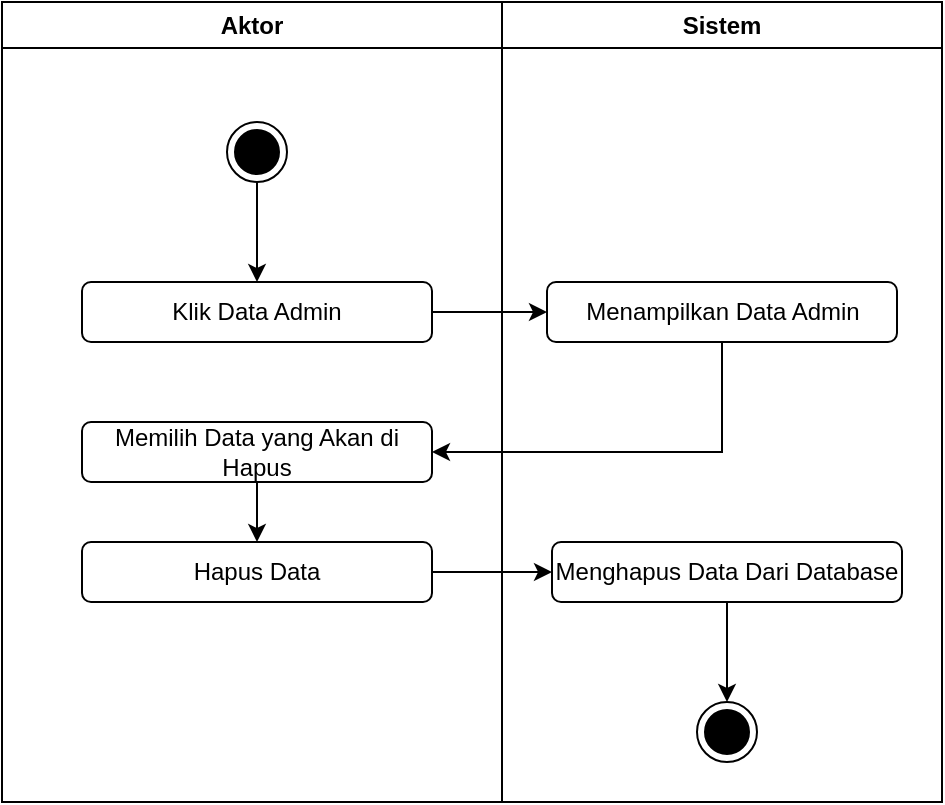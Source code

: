 <mxfile version="21.6.5" type="github">
  <diagram id="kgpKYQtTHZ0yAKxKKP6v" name="Page-1">
    <mxGraphModel dx="797" dy="746" grid="1" gridSize="10" guides="1" tooltips="1" connect="1" arrows="1" fold="1" page="1" pageScale="1" pageWidth="850" pageHeight="1100" math="0" shadow="0">
      <root>
        <mxCell id="0" />
        <mxCell id="1" parent="0" />
        <mxCell id="yV21jFgFXQ5YjGtAwndk-1" value="Aktor" style="swimlane;whiteSpace=wrap;html=1;" vertex="1" parent="1">
          <mxGeometry x="180" y="80" width="250" height="400" as="geometry" />
        </mxCell>
        <mxCell id="yV21jFgFXQ5YjGtAwndk-2" style="edgeStyle=orthogonalEdgeStyle;rounded=0;orthogonalLoop=1;jettySize=auto;html=1;entryX=0.5;entryY=0;entryDx=0;entryDy=0;" edge="1" parent="yV21jFgFXQ5YjGtAwndk-1" source="yV21jFgFXQ5YjGtAwndk-3" target="yV21jFgFXQ5YjGtAwndk-4">
          <mxGeometry relative="1" as="geometry" />
        </mxCell>
        <mxCell id="yV21jFgFXQ5YjGtAwndk-3" value="" style="ellipse;html=1;shape=endState;fillColor=#000000;strokeColor=#000000;" vertex="1" parent="yV21jFgFXQ5YjGtAwndk-1">
          <mxGeometry x="112.5" y="60" width="30" height="30" as="geometry" />
        </mxCell>
        <mxCell id="yV21jFgFXQ5YjGtAwndk-4" value="Klik Data Admin" style="rounded=1;whiteSpace=wrap;html=1;" vertex="1" parent="yV21jFgFXQ5YjGtAwndk-1">
          <mxGeometry x="40" y="140" width="175" height="30" as="geometry" />
        </mxCell>
        <mxCell id="yV21jFgFXQ5YjGtAwndk-24" style="edgeStyle=orthogonalEdgeStyle;rounded=0;orthogonalLoop=1;jettySize=auto;html=1;" edge="1" parent="yV21jFgFXQ5YjGtAwndk-1" source="yV21jFgFXQ5YjGtAwndk-9" target="yV21jFgFXQ5YjGtAwndk-11">
          <mxGeometry relative="1" as="geometry" />
        </mxCell>
        <mxCell id="yV21jFgFXQ5YjGtAwndk-9" value="Memilih Data yang Akan di Hapus" style="rounded=1;whiteSpace=wrap;html=1;" vertex="1" parent="yV21jFgFXQ5YjGtAwndk-1">
          <mxGeometry x="40" y="210" width="175" height="30" as="geometry" />
        </mxCell>
        <mxCell id="yV21jFgFXQ5YjGtAwndk-11" value="Hapus Data" style="rounded=1;whiteSpace=wrap;html=1;" vertex="1" parent="yV21jFgFXQ5YjGtAwndk-1">
          <mxGeometry x="40" y="270" width="175" height="30" as="geometry" />
        </mxCell>
        <mxCell id="yV21jFgFXQ5YjGtAwndk-12" value="Sistem" style="swimlane;whiteSpace=wrap;html=1;" vertex="1" parent="1">
          <mxGeometry x="430" y="80" width="220" height="400" as="geometry" />
        </mxCell>
        <mxCell id="yV21jFgFXQ5YjGtAwndk-13" value="Menampilkan Data Admin" style="rounded=1;whiteSpace=wrap;html=1;" vertex="1" parent="yV21jFgFXQ5YjGtAwndk-12">
          <mxGeometry x="22.5" y="140" width="175" height="30" as="geometry" />
        </mxCell>
        <mxCell id="yV21jFgFXQ5YjGtAwndk-15" style="edgeStyle=orthogonalEdgeStyle;rounded=0;orthogonalLoop=1;jettySize=auto;html=1;entryX=0.5;entryY=0;entryDx=0;entryDy=0;" edge="1" parent="yV21jFgFXQ5YjGtAwndk-12" source="yV21jFgFXQ5YjGtAwndk-16" target="yV21jFgFXQ5YjGtAwndk-17">
          <mxGeometry relative="1" as="geometry" />
        </mxCell>
        <mxCell id="yV21jFgFXQ5YjGtAwndk-16" value="Menghapus Data Dari Database" style="rounded=1;whiteSpace=wrap;html=1;" vertex="1" parent="yV21jFgFXQ5YjGtAwndk-12">
          <mxGeometry x="25" y="270" width="175" height="30" as="geometry" />
        </mxCell>
        <mxCell id="yV21jFgFXQ5YjGtAwndk-17" value="" style="ellipse;html=1;shape=endState;fillColor=#000000;strokeColor=#000000;" vertex="1" parent="yV21jFgFXQ5YjGtAwndk-12">
          <mxGeometry x="97.5" y="350" width="30" height="30" as="geometry" />
        </mxCell>
        <mxCell id="yV21jFgFXQ5YjGtAwndk-18" style="edgeStyle=orthogonalEdgeStyle;rounded=0;orthogonalLoop=1;jettySize=auto;html=1;exitX=1;exitY=0.5;exitDx=0;exitDy=0;entryX=0;entryY=0.5;entryDx=0;entryDy=0;" edge="1" parent="1" source="yV21jFgFXQ5YjGtAwndk-4" target="yV21jFgFXQ5YjGtAwndk-13">
          <mxGeometry relative="1" as="geometry" />
        </mxCell>
        <mxCell id="yV21jFgFXQ5YjGtAwndk-21" style="edgeStyle=orthogonalEdgeStyle;rounded=0;orthogonalLoop=1;jettySize=auto;html=1;exitX=1;exitY=0.5;exitDx=0;exitDy=0;entryX=0;entryY=0.5;entryDx=0;entryDy=0;" edge="1" parent="1" source="yV21jFgFXQ5YjGtAwndk-11" target="yV21jFgFXQ5YjGtAwndk-16">
          <mxGeometry relative="1" as="geometry" />
        </mxCell>
        <mxCell id="yV21jFgFXQ5YjGtAwndk-22" style="edgeStyle=orthogonalEdgeStyle;rounded=0;orthogonalLoop=1;jettySize=auto;html=1;entryX=1;entryY=0.5;entryDx=0;entryDy=0;" edge="1" parent="1" source="yV21jFgFXQ5YjGtAwndk-13" target="yV21jFgFXQ5YjGtAwndk-9">
          <mxGeometry relative="1" as="geometry">
            <Array as="points">
              <mxPoint x="540" y="305" />
            </Array>
          </mxGeometry>
        </mxCell>
      </root>
    </mxGraphModel>
  </diagram>
</mxfile>

